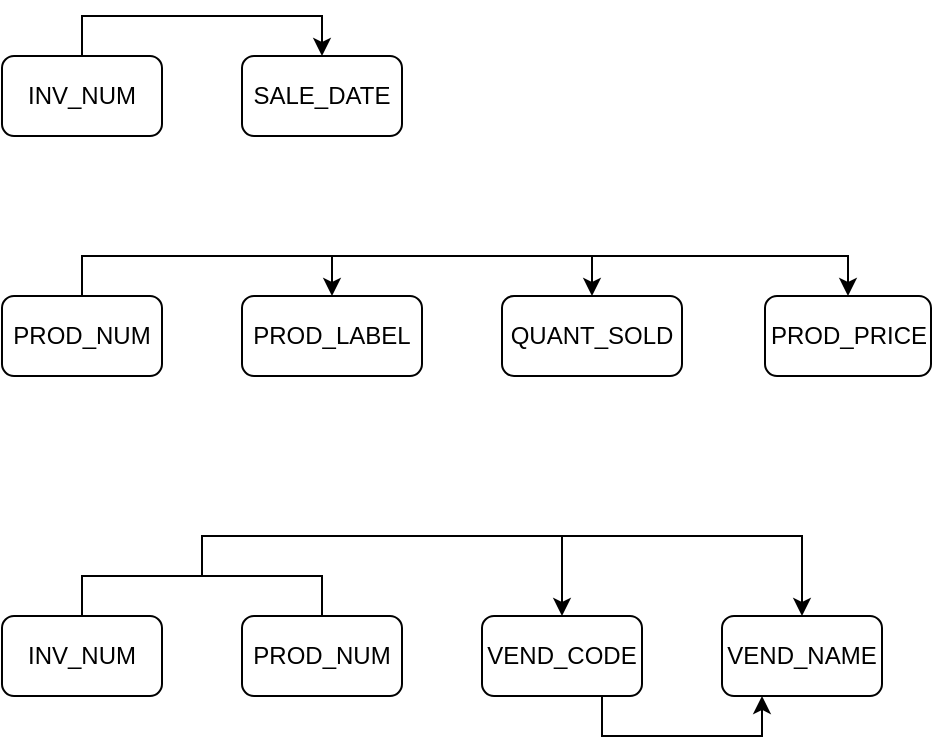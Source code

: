 <mxfile version="26.0.16">
  <diagram name="第 1 页" id="I2atrDJ_7Wm21SAum71q">
    <mxGraphModel dx="1026" dy="569" grid="1" gridSize="10" guides="1" tooltips="1" connect="1" arrows="1" fold="1" page="1" pageScale="1" pageWidth="1169" pageHeight="827" math="0" shadow="0">
      <root>
        <mxCell id="0" />
        <mxCell id="1" parent="0" />
        <mxCell id="KfDm9AzvN13rIxL42suz-9" style="edgeStyle=orthogonalEdgeStyle;rounded=0;orthogonalLoop=1;jettySize=auto;html=1;exitX=0.5;exitY=0;exitDx=0;exitDy=0;entryX=0.5;entryY=0;entryDx=0;entryDy=0;" edge="1" parent="1" source="KtopWlcztYD4usplgd7s-1" target="KtopWlcztYD4usplgd7s-3">
          <mxGeometry relative="1" as="geometry" />
        </mxCell>
        <mxCell id="KtopWlcztYD4usplgd7s-1" value="INV_NUM" style="rounded=1;whiteSpace=wrap;html=1;" parent="1" vertex="1">
          <mxGeometry x="120" y="160" width="80" height="40" as="geometry" />
        </mxCell>
        <mxCell id="KfDm9AzvN13rIxL42suz-8" style="edgeStyle=orthogonalEdgeStyle;rounded=0;orthogonalLoop=1;jettySize=auto;html=1;exitX=0.5;exitY=0;exitDx=0;exitDy=0;entryX=0.5;entryY=0;entryDx=0;entryDy=0;" edge="1" parent="1" source="KtopWlcztYD4usplgd7s-2" target="KtopWlcztYD4usplgd7s-4">
          <mxGeometry relative="1" as="geometry" />
        </mxCell>
        <mxCell id="KfDm9AzvN13rIxL42suz-10" style="edgeStyle=orthogonalEdgeStyle;rounded=0;orthogonalLoop=1;jettySize=auto;html=1;exitX=0.5;exitY=0;exitDx=0;exitDy=0;entryX=0.5;entryY=0;entryDx=0;entryDy=0;" edge="1" parent="1" source="KtopWlcztYD4usplgd7s-2" target="KtopWlcztYD4usplgd7s-8">
          <mxGeometry relative="1" as="geometry" />
        </mxCell>
        <mxCell id="KfDm9AzvN13rIxL42suz-11" style="edgeStyle=orthogonalEdgeStyle;rounded=0;orthogonalLoop=1;jettySize=auto;html=1;exitX=0.5;exitY=0;exitDx=0;exitDy=0;entryX=0.5;entryY=0;entryDx=0;entryDy=0;" edge="1" parent="1" source="KtopWlcztYD4usplgd7s-2" target="KtopWlcztYD4usplgd7s-9">
          <mxGeometry relative="1" as="geometry" />
        </mxCell>
        <mxCell id="KtopWlcztYD4usplgd7s-2" value="PROD_NUM" style="rounded=1;whiteSpace=wrap;html=1;" parent="1" vertex="1">
          <mxGeometry x="120" y="280" width="80" height="40" as="geometry" />
        </mxCell>
        <mxCell id="KtopWlcztYD4usplgd7s-3" value="SALE_DATE" style="rounded=1;whiteSpace=wrap;html=1;" parent="1" vertex="1">
          <mxGeometry x="240" y="160" width="80" height="40" as="geometry" />
        </mxCell>
        <mxCell id="KtopWlcztYD4usplgd7s-4" value="PROD_LABEL" style="rounded=1;whiteSpace=wrap;html=1;" parent="1" vertex="1">
          <mxGeometry x="240" y="280" width="90" height="40" as="geometry" />
        </mxCell>
        <mxCell id="KfDm9AzvN13rIxL42suz-5" style="edgeStyle=orthogonalEdgeStyle;rounded=0;orthogonalLoop=1;jettySize=auto;html=1;exitX=0.75;exitY=1;exitDx=0;exitDy=0;entryX=0.25;entryY=1;entryDx=0;entryDy=0;" edge="1" parent="1" source="KtopWlcztYD4usplgd7s-5" target="KtopWlcztYD4usplgd7s-6">
          <mxGeometry relative="1" as="geometry" />
        </mxCell>
        <mxCell id="KtopWlcztYD4usplgd7s-5" value="VEND_CODE" style="rounded=1;whiteSpace=wrap;html=1;" parent="1" vertex="1">
          <mxGeometry x="360" y="440" width="80" height="40" as="geometry" />
        </mxCell>
        <mxCell id="KtopWlcztYD4usplgd7s-6" value="VEND_NAME" style="rounded=1;whiteSpace=wrap;html=1;" parent="1" vertex="1">
          <mxGeometry x="480" y="440" width="80" height="40" as="geometry" />
        </mxCell>
        <mxCell id="KtopWlcztYD4usplgd7s-8" value="QUANT_SOLD" style="rounded=1;whiteSpace=wrap;html=1;" parent="1" vertex="1">
          <mxGeometry x="370" y="280" width="90" height="40" as="geometry" />
        </mxCell>
        <mxCell id="KtopWlcztYD4usplgd7s-9" value="PROD_PRICE" style="rounded=1;whiteSpace=wrap;html=1;" parent="1" vertex="1">
          <mxGeometry x="501.5" y="280" width="83" height="40" as="geometry" />
        </mxCell>
        <mxCell id="KfDm9AzvN13rIxL42suz-4" style="edgeStyle=orthogonalEdgeStyle;rounded=0;orthogonalLoop=1;jettySize=auto;html=1;exitX=0.5;exitY=0;exitDx=0;exitDy=0;entryX=0.5;entryY=0;entryDx=0;entryDy=0;endArrow=none;startFill=0;" edge="1" parent="1" source="KfDm9AzvN13rIxL42suz-2" target="KfDm9AzvN13rIxL42suz-3">
          <mxGeometry relative="1" as="geometry" />
        </mxCell>
        <mxCell id="KfDm9AzvN13rIxL42suz-2" value="INV_NUM" style="rounded=1;whiteSpace=wrap;html=1;" vertex="1" parent="1">
          <mxGeometry x="120" y="440" width="80" height="40" as="geometry" />
        </mxCell>
        <mxCell id="KfDm9AzvN13rIxL42suz-3" value="PROD_NUM" style="rounded=1;whiteSpace=wrap;html=1;" vertex="1" parent="1">
          <mxGeometry x="240" y="440" width="80" height="40" as="geometry" />
        </mxCell>
        <mxCell id="KfDm9AzvN13rIxL42suz-6" value="" style="endArrow=classic;html=1;rounded=0;entryX=0.5;entryY=0;entryDx=0;entryDy=0;" edge="1" parent="1" target="KtopWlcztYD4usplgd7s-5">
          <mxGeometry width="50" height="50" relative="1" as="geometry">
            <mxPoint x="220" y="420" as="sourcePoint" />
            <mxPoint x="270" y="370" as="targetPoint" />
            <Array as="points">
              <mxPoint x="220" y="400" />
              <mxPoint x="400" y="400" />
            </Array>
          </mxGeometry>
        </mxCell>
        <mxCell id="KfDm9AzvN13rIxL42suz-7" value="" style="endArrow=classic;html=1;rounded=0;entryX=0.5;entryY=0;entryDx=0;entryDy=0;" edge="1" parent="1" target="KtopWlcztYD4usplgd7s-6">
          <mxGeometry width="50" height="50" relative="1" as="geometry">
            <mxPoint x="220" y="420" as="sourcePoint" />
            <mxPoint x="270" y="370" as="targetPoint" />
            <Array as="points">
              <mxPoint x="220" y="400" />
              <mxPoint x="520" y="400" />
            </Array>
          </mxGeometry>
        </mxCell>
      </root>
    </mxGraphModel>
  </diagram>
</mxfile>

